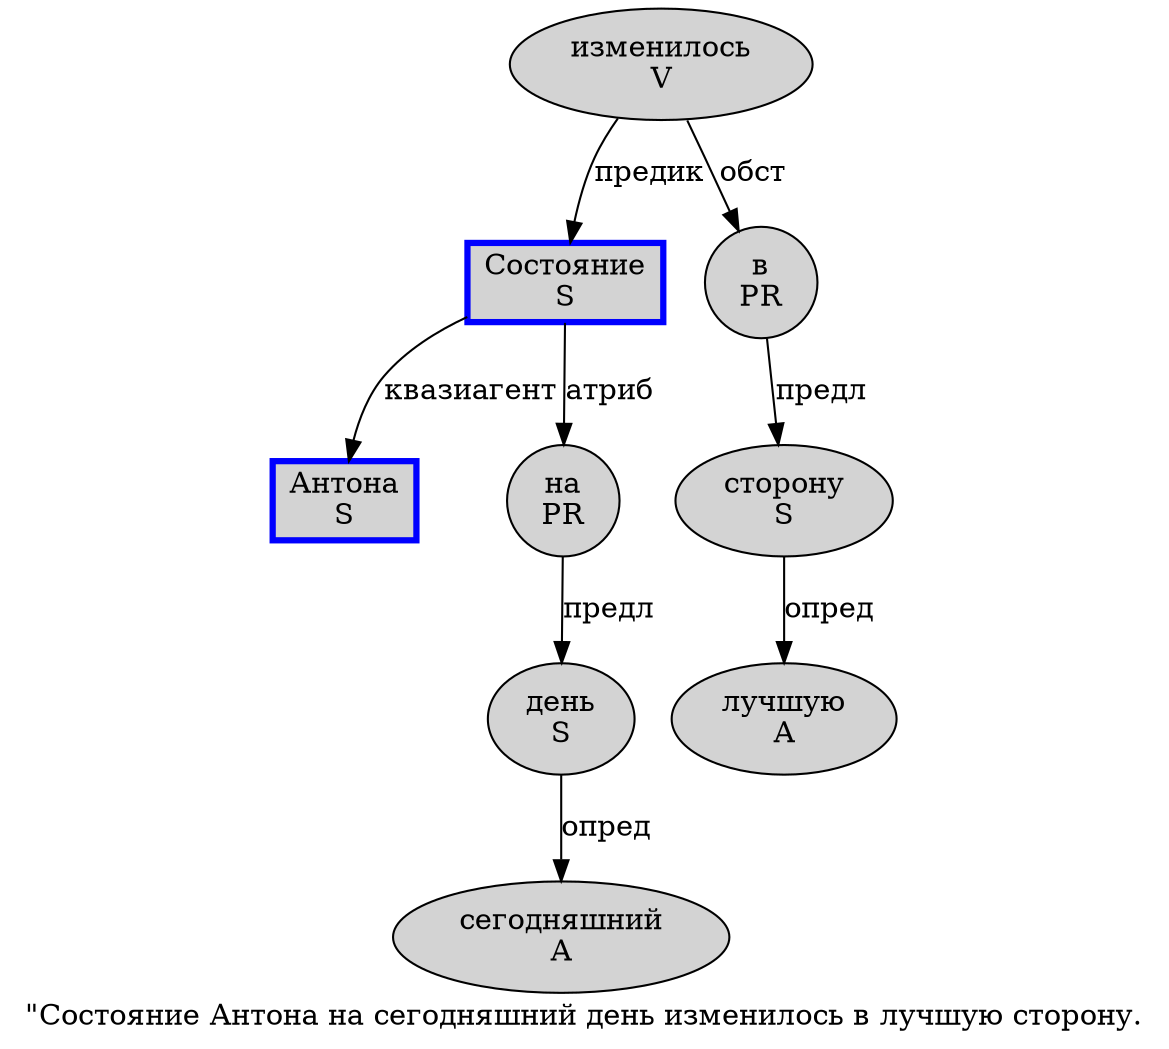 digraph SENTENCE_892 {
	graph [label="\"Состояние Антона на сегодняшний день изменилось в лучшую сторону."]
	node [style=filled]
		1 [label="Состояние
S" color=blue fillcolor=lightgray penwidth=3 shape=box]
		2 [label="Антона
S" color=blue fillcolor=lightgray penwidth=3 shape=box]
		3 [label="на
PR" color="" fillcolor=lightgray penwidth=1 shape=ellipse]
		4 [label="сегодняшний
A" color="" fillcolor=lightgray penwidth=1 shape=ellipse]
		5 [label="день
S" color="" fillcolor=lightgray penwidth=1 shape=ellipse]
		6 [label="изменилось
V" color="" fillcolor=lightgray penwidth=1 shape=ellipse]
		7 [label="в
PR" color="" fillcolor=lightgray penwidth=1 shape=ellipse]
		8 [label="лучшую
A" color="" fillcolor=lightgray penwidth=1 shape=ellipse]
		9 [label="сторону
S" color="" fillcolor=lightgray penwidth=1 shape=ellipse]
			6 -> 1 [label="предик"]
			6 -> 7 [label="обст"]
			5 -> 4 [label="опред"]
			9 -> 8 [label="опред"]
			1 -> 2 [label="квазиагент"]
			1 -> 3 [label="атриб"]
			7 -> 9 [label="предл"]
			3 -> 5 [label="предл"]
}